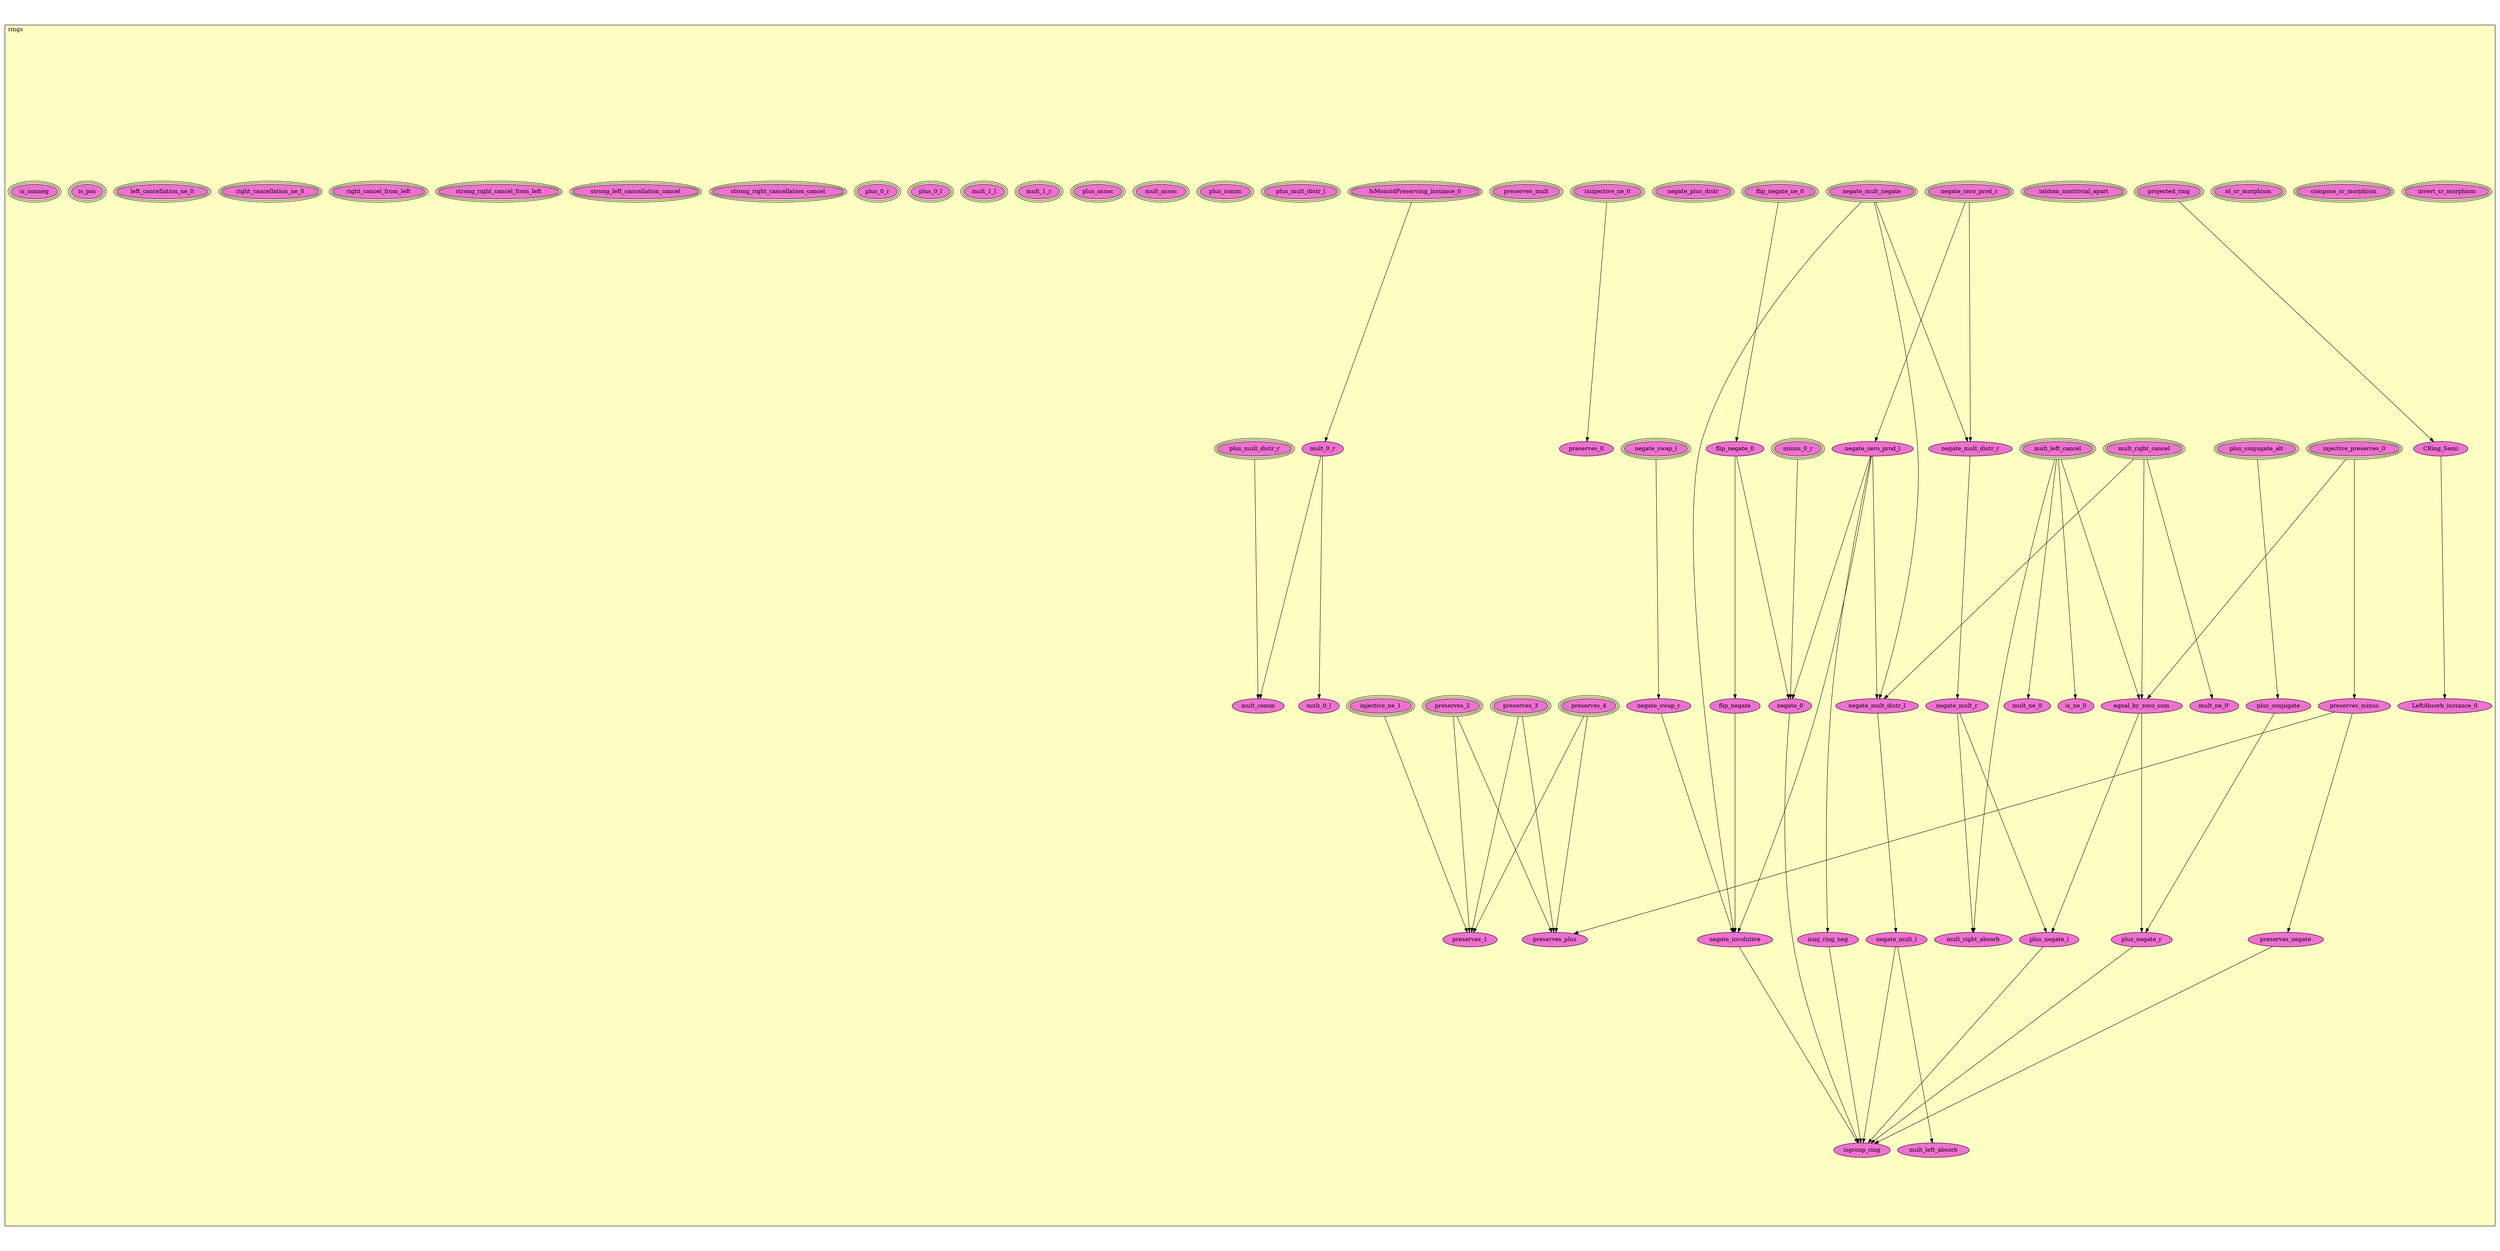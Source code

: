 digraph HoTT_Classes_theory_rings {
  graph [ratio=0.5]
  node [style=filled]
rings_invert_sr_morphism [label="invert_sr_morphism", URL=<rings.html#invert_sr_morphism>, peripheries=3, fillcolor="#F070D1"] ;
rings_compose_sr_morphism [label="compose_sr_morphism", URL=<rings.html#compose_sr_morphism>, peripheries=3, fillcolor="#F070D1"] ;
rings_id_sr_morphism [label="id_sr_morphism", URL=<rings.html#id_sr_morphism>, peripheries=3, fillcolor="#F070D1"] ;
rings_projected_ring [label="projected_ring", URL=<rings.html#projected_ring>, peripheries=3, fillcolor="#F070D1"] ;
rings_injective_preserves_0 [label="injective_preserves_0", URL=<rings.html#injective_preserves_0>, peripheries=3, fillcolor="#F070D1"] ;
rings_preserves_minus [label="preserves_minus", URL=<rings.html#preserves_minus>, fillcolor="#F070D1"] ;
rings_preserves_negate [label="preserves_negate", URL=<rings.html#preserves_negate>, fillcolor="#F070D1"] ;
rings_intdom_nontrivial_apart [label="intdom_nontrivial_apart", URL=<rings.html#intdom_nontrivial_apart>, peripheries=3, fillcolor="#F070D1"] ;
rings_plus_conjugate_alt [label="plus_conjugate_alt", URL=<rings.html#plus_conjugate_alt>, peripheries=3, fillcolor="#F070D1"] ;
rings_plus_conjugate [label="plus_conjugate", URL=<rings.html#plus_conjugate>, fillcolor="#F070D1"] ;
rings_mult_right_cancel [label="mult_right_cancel", URL=<rings.html#mult_right_cancel>, peripheries=3, fillcolor="#F070D1"] ;
rings_mult_ne_0_ [label="mult_ne_0'", URL=<rings.html#mult_ne_0'>, fillcolor="#F070D1"] ;
rings_mult_left_cancel [label="mult_left_cancel", URL=<rings.html#mult_left_cancel>, peripheries=3, fillcolor="#F070D1"] ;
rings_negate_zero_prod_r [label="negate_zero_prod_r", URL=<rings.html#negate_zero_prod_r>, peripheries=3, fillcolor="#F070D1"] ;
rings_negate_zero_prod_l [label="negate_zero_prod_l", URL=<rings.html#negate_zero_prod_l>, fillcolor="#F070D1"] ;
rings_flip_negate_ne_0 [label="flip_negate_ne_0", URL=<rings.html#flip_negate_ne_0>, peripheries=3, fillcolor="#F070D1"] ;
rings_flip_negate_0 [label="flip_negate_0", URL=<rings.html#flip_negate_0>, fillcolor="#F070D1"] ;
rings_flip_negate [label="flip_negate", URL=<rings.html#flip_negate>, fillcolor="#F070D1"] ;
rings_equal_by_zero_sum [label="equal_by_zero_sum", URL=<rings.html#equal_by_zero_sum>, fillcolor="#F070D1"] ;
rings_minus_0_r [label="minus_0_r", URL=<rings.html#minus_0_r>, peripheries=3, fillcolor="#F070D1"] ;
rings_negate_0 [label="negate_0", URL=<rings.html#negate_0>, fillcolor="#F070D1"] ;
rings_negate_mult_negate [label="negate_mult_negate", URL=<rings.html#negate_mult_negate>, peripheries=3, fillcolor="#F070D1"] ;
rings_negate_mult_distr_r [label="negate_mult_distr_r", URL=<rings.html#negate_mult_distr_r>, fillcolor="#F070D1"] ;
rings_negate_mult_distr_l [label="negate_mult_distr_l", URL=<rings.html#negate_mult_distr_l>, fillcolor="#F070D1"] ;
rings_negate_mult_r [label="negate_mult_r", URL=<rings.html#negate_mult_r>, fillcolor="#F070D1"] ;
rings_negate_mult_l [label="negate_mult_l", URL=<rings.html#negate_mult_l>, fillcolor="#F070D1"] ;
rings_negate_plus_distr [label="negate_plus_distr", URL=<rings.html#negate_plus_distr>, peripheries=3, fillcolor="#F070D1"] ;
rings_isinj_ring_neg [label="isinj_ring_neg", URL=<rings.html#isinj_ring_neg>, fillcolor="#F070D1"] ;
rings_negate_swap_l [label="negate_swap_l", URL=<rings.html#negate_swap_l>, peripheries=3, fillcolor="#F070D1"] ;
rings_negate_swap_r [label="negate_swap_r", URL=<rings.html#negate_swap_r>, fillcolor="#F070D1"] ;
rings_plus_negate_l [label="plus_negate_l", URL=<rings.html#plus_negate_l>, fillcolor="#F070D1"] ;
rings_plus_negate_r [label="plus_negate_r", URL=<rings.html#plus_negate_r>, fillcolor="#F070D1"] ;
rings_negate_involutive [label="negate_involutive", URL=<rings.html#negate_involutive>, fillcolor="#F070D1"] ;
rings_isgroup_ring [label="isgroup_ring", URL=<rings.html#isgroup_ring>, fillcolor="#F070D1"] ;
rings_mult_right_absorb [label="mult_right_absorb", URL=<rings.html#mult_right_absorb>, fillcolor="#F070D1"] ;
rings_mult_left_absorb [label="mult_left_absorb", URL=<rings.html#mult_left_absorb>, fillcolor="#F070D1"] ;
rings_CRing_Semi [label="CRing_Semi", URL=<rings.html#CRing_Semi>, fillcolor="#F070D1"] ;
rings_LeftAbsorb_instance_0 [label="LeftAbsorb_instance_0", URL=<rings.html#LeftAbsorb_instance_0>, fillcolor="#F070D1"] ;
rings_injective_ne_1 [label="injective_ne_1", URL=<rings.html#injective_ne_1>, peripheries=3, fillcolor="#F070D1"] ;
rings_isinjective_ne_0 [label="isinjective_ne_0", URL=<rings.html#isinjective_ne_0>, peripheries=3, fillcolor="#F070D1"] ;
rings_preserves_4 [label="preserves_4", URL=<rings.html#preserves_4>, peripheries=3, fillcolor="#F070D1"] ;
rings_preserves_3 [label="preserves_3", URL=<rings.html#preserves_3>, peripheries=3, fillcolor="#F070D1"] ;
rings_preserves_2 [label="preserves_2", URL=<rings.html#preserves_2>, peripheries=3, fillcolor="#F070D1"] ;
rings_preserves_plus [label="preserves_plus", URL=<rings.html#preserves_plus>, fillcolor="#F070D1"] ;
rings_preserves_mult [label="preserves_mult", URL=<rings.html#preserves_mult>, peripheries=3, fillcolor="#F070D1"] ;
rings_preserves_1 [label="preserves_1", URL=<rings.html#preserves_1>, fillcolor="#F070D1"] ;
rings_preserves_0 [label="preserves_0", URL=<rings.html#preserves_0>, fillcolor="#F070D1"] ;
rings_IsMonoidPreserving_instance_0 [label="IsMonoidPreserving_instance_0", URL=<rings.html#IsMonoidPreserving_instance_0>, peripheries=3, fillcolor="#F070D1"] ;
rings_plus_mult_distr_l [label="plus_mult_distr_l", URL=<rings.html#plus_mult_distr_l>, peripheries=3, fillcolor="#F070D1"] ;
rings_plus_mult_distr_r [label="plus_mult_distr_r", URL=<rings.html#plus_mult_distr_r>, peripheries=3, fillcolor="#F070D1"] ;
rings_mult_0_r [label="mult_0_r", URL=<rings.html#mult_0_r>, fillcolor="#F070D1"] ;
rings_mult_0_l [label="mult_0_l", URL=<rings.html#mult_0_l>, fillcolor="#F070D1"] ;
rings_mult_comm [label="mult_comm", URL=<rings.html#mult_comm>, fillcolor="#F070D1"] ;
rings_plus_comm [label="plus_comm", URL=<rings.html#plus_comm>, peripheries=3, fillcolor="#F070D1"] ;
rings_mult_assoc [label="mult_assoc", URL=<rings.html#mult_assoc>, peripheries=3, fillcolor="#F070D1"] ;
rings_plus_assoc [label="plus_assoc", URL=<rings.html#plus_assoc>, peripheries=3, fillcolor="#F070D1"] ;
rings_mult_1_r [label="mult_1_r", URL=<rings.html#mult_1_r>, peripheries=3, fillcolor="#F070D1"] ;
rings_mult_1_l [label="mult_1_l", URL=<rings.html#mult_1_l>, peripheries=3, fillcolor="#F070D1"] ;
rings_plus_0_l [label="plus_0_l", URL=<rings.html#plus_0_l>, peripheries=3, fillcolor="#F070D1"] ;
rings_plus_0_r [label="plus_0_r", URL=<rings.html#plus_0_r>, peripheries=3, fillcolor="#F070D1"] ;
rings_mult_ne_0 [label="mult_ne_0", URL=<rings.html#mult_ne_0>, fillcolor="#F070D1"] ;
rings_strong_right_cancellation_cancel [label="strong_right_cancellation_cancel", URL=<rings.html#strong_right_cancellation_cancel>, peripheries=3, fillcolor="#F070D1"] ;
rings_strong_left_cancellation_cancel [label="strong_left_cancellation_cancel", URL=<rings.html#strong_left_cancellation_cancel>, peripheries=3, fillcolor="#F070D1"] ;
rings_strong_right_cancel_from_left [label="strong_right_cancel_from_left", URL=<rings.html#strong_right_cancel_from_left>, peripheries=3, fillcolor="#F070D1"] ;
rings_right_cancel_from_left [label="right_cancel_from_left", URL=<rings.html#right_cancel_from_left>, peripheries=3, fillcolor="#F070D1"] ;
rings_right_cancellation_ne_0 [label="right_cancellation_ne_0", URL=<rings.html#right_cancellation_ne_0>, peripheries=3, fillcolor="#F070D1"] ;
rings_left_cancellation_ne_0 [label="left_cancellation_ne_0", URL=<rings.html#left_cancellation_ne_0>, peripheries=3, fillcolor="#F070D1"] ;
rings_is_pos [label="is_pos", URL=<rings.html#is_pos>, peripheries=3, fillcolor="#F070D1"] ;
rings_is_nonneg [label="is_nonneg", URL=<rings.html#is_nonneg>, peripheries=3, fillcolor="#F070D1"] ;
rings_is_ne_0 [label="is_ne_0", URL=<rings.html#is_ne_0>, fillcolor="#F070D1"] ;
  rings_projected_ring -> rings_CRing_Semi [] ;
  rings_injective_preserves_0 -> rings_preserves_minus [] ;
  rings_injective_preserves_0 -> rings_equal_by_zero_sum [] ;
  rings_preserves_minus -> rings_preserves_negate [] ;
  rings_preserves_minus -> rings_preserves_plus [] ;
  rings_preserves_negate -> rings_isgroup_ring [] ;
  rings_plus_conjugate_alt -> rings_plus_conjugate [] ;
  rings_plus_conjugate -> rings_plus_negate_r [] ;
  rings_mult_right_cancel -> rings_mult_ne_0_ [] ;
  rings_mult_right_cancel -> rings_equal_by_zero_sum [] ;
  rings_mult_right_cancel -> rings_negate_mult_distr_l [] ;
  rings_mult_left_cancel -> rings_equal_by_zero_sum [] ;
  rings_mult_left_cancel -> rings_mult_right_absorb [] ;
  rings_mult_left_cancel -> rings_mult_ne_0 [] ;
  rings_mult_left_cancel -> rings_is_ne_0 [] ;
  rings_negate_zero_prod_r -> rings_negate_zero_prod_l [] ;
  rings_negate_zero_prod_r -> rings_negate_mult_distr_r [] ;
  rings_negate_zero_prod_l -> rings_negate_0 [] ;
  rings_negate_zero_prod_l -> rings_negate_mult_distr_l [] ;
  rings_negate_zero_prod_l -> rings_isinj_ring_neg [] ;
  rings_negate_zero_prod_l -> rings_negate_involutive [] ;
  rings_flip_negate_ne_0 -> rings_flip_negate_0 [] ;
  rings_flip_negate_0 -> rings_flip_negate [] ;
  rings_flip_negate_0 -> rings_negate_0 [] ;
  rings_flip_negate -> rings_negate_involutive [] ;
  rings_equal_by_zero_sum -> rings_plus_negate_l [] ;
  rings_equal_by_zero_sum -> rings_plus_negate_r [] ;
  rings_minus_0_r -> rings_negate_0 [] ;
  rings_negate_0 -> rings_isgroup_ring [] ;
  rings_negate_mult_negate -> rings_negate_mult_distr_r [] ;
  rings_negate_mult_negate -> rings_negate_mult_distr_l [] ;
  rings_negate_mult_negate -> rings_negate_involutive [] ;
  rings_negate_mult_distr_r -> rings_negate_mult_r [] ;
  rings_negate_mult_distr_l -> rings_negate_mult_l [] ;
  rings_negate_mult_r -> rings_plus_negate_l [] ;
  rings_negate_mult_r -> rings_mult_right_absorb [] ;
  rings_negate_mult_l -> rings_isgroup_ring [] ;
  rings_negate_mult_l -> rings_mult_left_absorb [] ;
  rings_isinj_ring_neg -> rings_isgroup_ring [] ;
  rings_negate_swap_l -> rings_negate_swap_r [] ;
  rings_negate_swap_r -> rings_negate_involutive [] ;
  rings_plus_negate_l -> rings_isgroup_ring [] ;
  rings_plus_negate_r -> rings_isgroup_ring [] ;
  rings_negate_involutive -> rings_isgroup_ring [] ;
  rings_CRing_Semi -> rings_LeftAbsorb_instance_0 [] ;
  rings_injective_ne_1 -> rings_preserves_1 [] ;
  rings_isinjective_ne_0 -> rings_preserves_0 [] ;
  rings_preserves_4 -> rings_preserves_plus [] ;
  rings_preserves_4 -> rings_preserves_1 [] ;
  rings_preserves_3 -> rings_preserves_plus [] ;
  rings_preserves_3 -> rings_preserves_1 [] ;
  rings_preserves_2 -> rings_preserves_plus [] ;
  rings_preserves_2 -> rings_preserves_1 [] ;
  rings_IsMonoidPreserving_instance_0 -> rings_mult_0_r [] ;
  rings_plus_mult_distr_r -> rings_mult_comm [] ;
  rings_mult_0_r -> rings_mult_0_l [] ;
  rings_mult_0_r -> rings_mult_comm [] ;
subgraph cluster_rings { label="rings"; fillcolor="#FFFFC3"; labeljust=l; style=filled 
rings_is_ne_0; rings_is_nonneg; rings_is_pos; rings_left_cancellation_ne_0; rings_right_cancellation_ne_0; rings_right_cancel_from_left; rings_strong_right_cancel_from_left; rings_strong_left_cancellation_cancel; rings_strong_right_cancellation_cancel; rings_mult_ne_0; rings_plus_0_r; rings_plus_0_l; rings_mult_1_l; rings_mult_1_r; rings_plus_assoc; rings_mult_assoc; rings_plus_comm; rings_mult_comm; rings_mult_0_l; rings_mult_0_r; rings_plus_mult_distr_r; rings_plus_mult_distr_l; rings_IsMonoidPreserving_instance_0; rings_preserves_0; rings_preserves_1; rings_preserves_mult; rings_preserves_plus; rings_preserves_2; rings_preserves_3; rings_preserves_4; rings_isinjective_ne_0; rings_injective_ne_1; rings_LeftAbsorb_instance_0; rings_CRing_Semi; rings_mult_left_absorb; rings_mult_right_absorb; rings_isgroup_ring; rings_negate_involutive; rings_plus_negate_r; rings_plus_negate_l; rings_negate_swap_r; rings_negate_swap_l; rings_isinj_ring_neg; rings_negate_plus_distr; rings_negate_mult_l; rings_negate_mult_r; rings_negate_mult_distr_l; rings_negate_mult_distr_r; rings_negate_mult_negate; rings_negate_0; rings_minus_0_r; rings_equal_by_zero_sum; rings_flip_negate; rings_flip_negate_0; rings_flip_negate_ne_0; rings_negate_zero_prod_l; rings_negate_zero_prod_r; rings_mult_left_cancel; rings_mult_ne_0_; rings_mult_right_cancel; rings_plus_conjugate; rings_plus_conjugate_alt; rings_intdom_nontrivial_apart; rings_preserves_negate; rings_preserves_minus; rings_injective_preserves_0; rings_projected_ring; rings_id_sr_morphism; rings_compose_sr_morphism; rings_invert_sr_morphism; };
} /* END */
